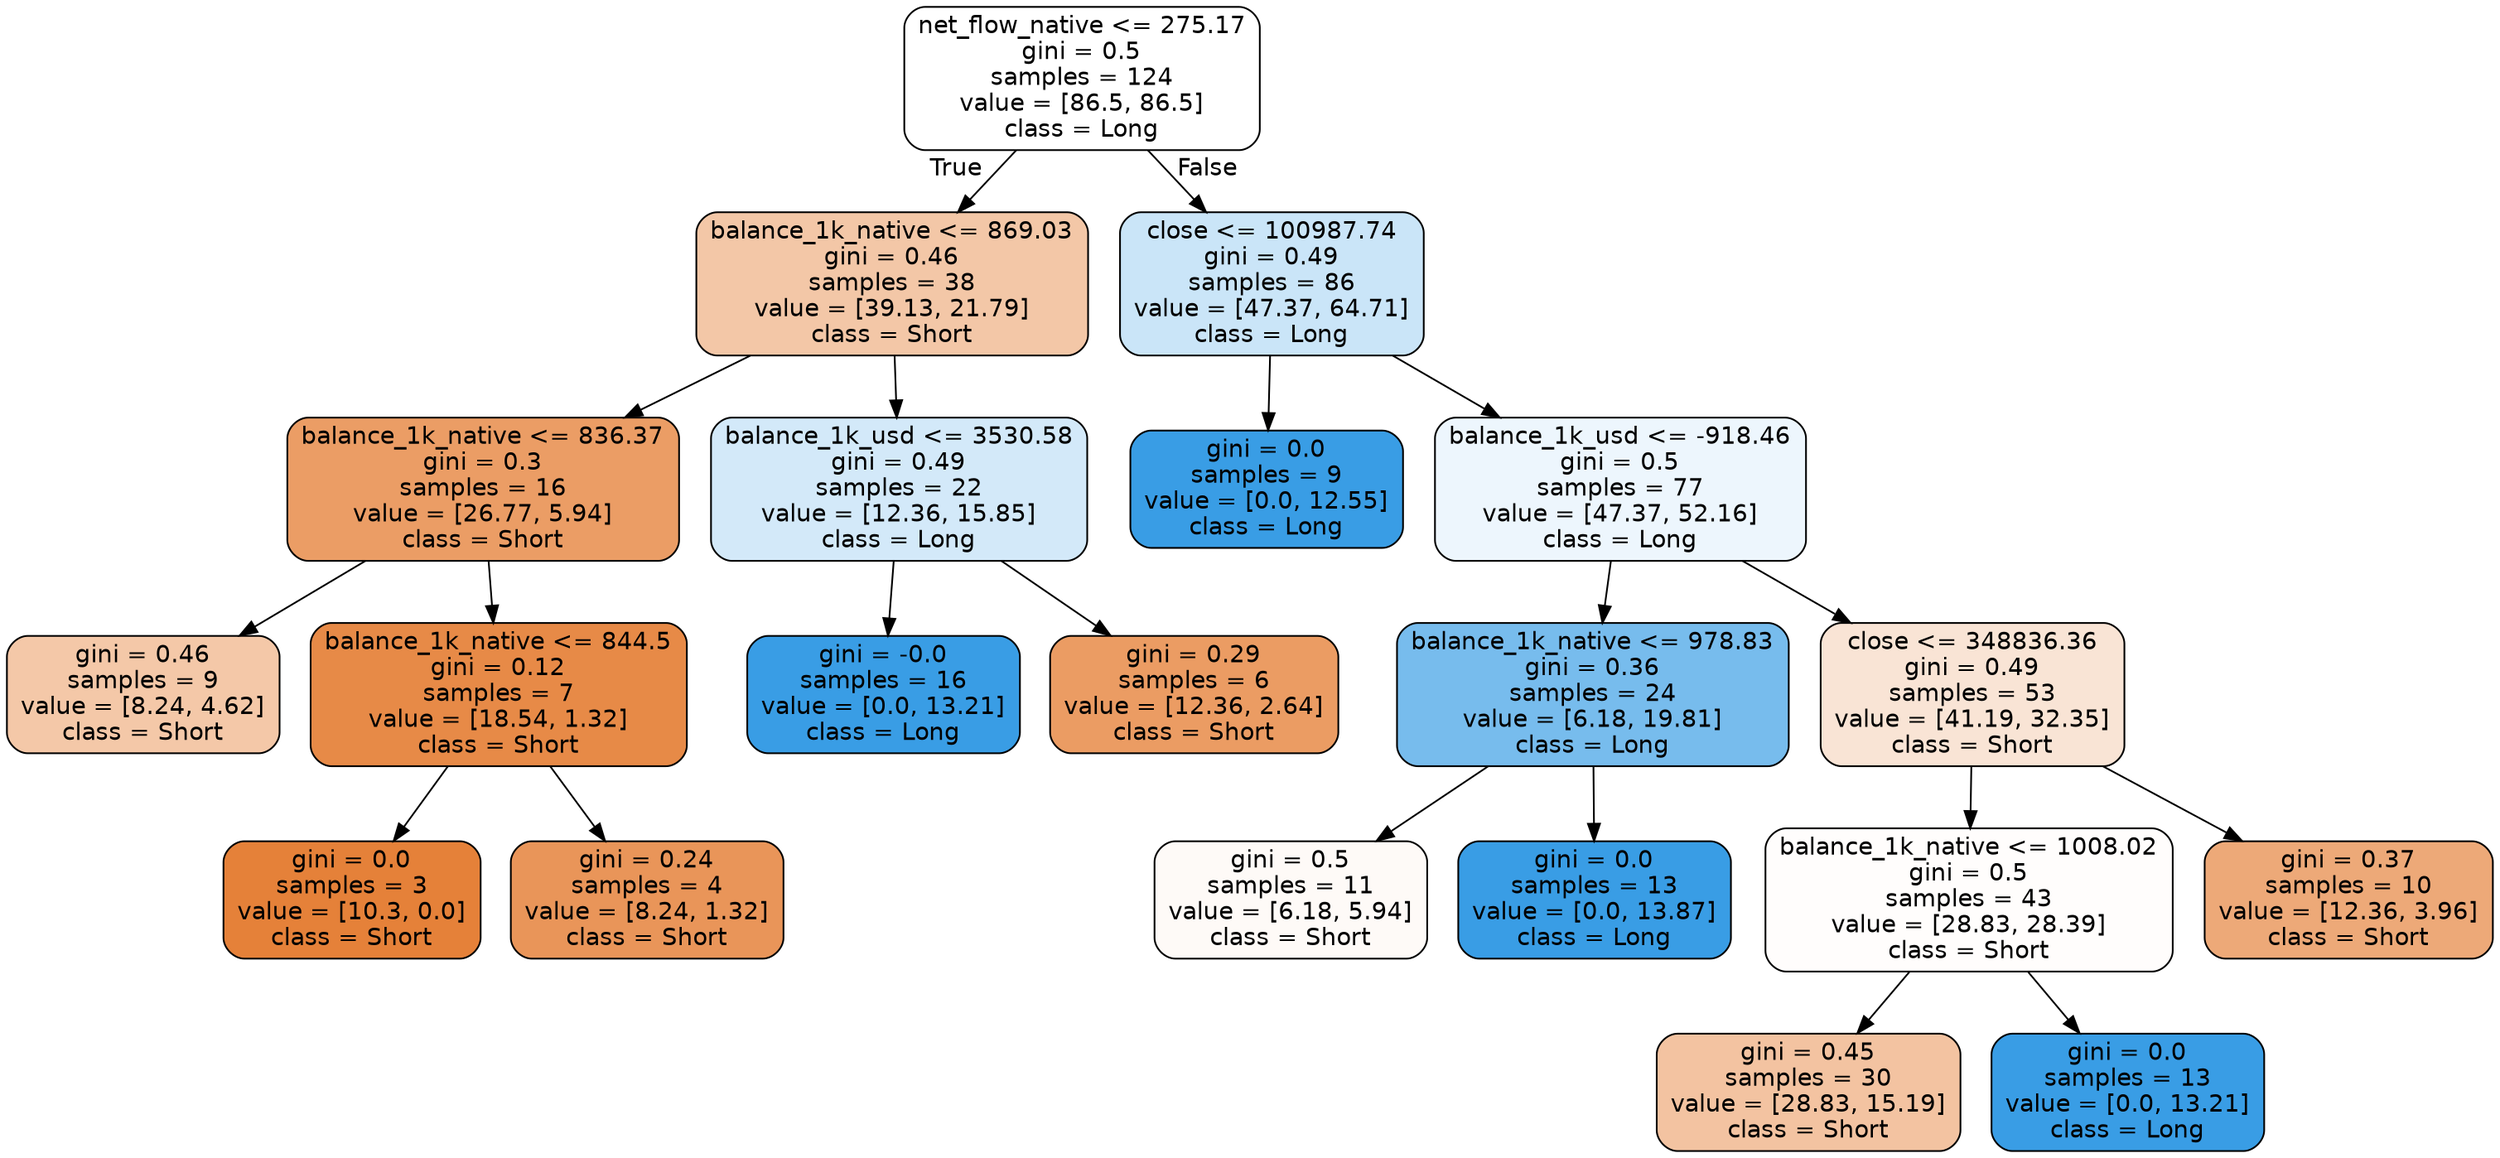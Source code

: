 digraph Tree {
node [shape=box, style="filled, rounded", color="black", fontname="helvetica"] ;
edge [fontname="helvetica"] ;
0 [label="net_flow_native <= 275.17\ngini = 0.5\nsamples = 124\nvalue = [86.5, 86.5]\nclass = Long", fillcolor="#ffffff"] ;
1 [label="balance_1k_native <= 869.03\ngini = 0.46\nsamples = 38\nvalue = [39.13, 21.79]\nclass = Short", fillcolor="#f3c7a7"] ;
0 -> 1 [labeldistance=2.5, labelangle=45, headlabel="True"] ;
2 [label="balance_1k_native <= 836.37\ngini = 0.3\nsamples = 16\nvalue = [26.77, 5.94]\nclass = Short", fillcolor="#eb9d65"] ;
1 -> 2 ;
3 [label="gini = 0.46\nsamples = 9\nvalue = [8.24, 4.62]\nclass = Short", fillcolor="#f4c8a8"] ;
2 -> 3 ;
4 [label="balance_1k_native <= 844.5\ngini = 0.12\nsamples = 7\nvalue = [18.54, 1.32]\nclass = Short", fillcolor="#e78a47"] ;
2 -> 4 ;
5 [label="gini = 0.0\nsamples = 3\nvalue = [10.3, 0.0]\nclass = Short", fillcolor="#e58139"] ;
4 -> 5 ;
6 [label="gini = 0.24\nsamples = 4\nvalue = [8.24, 1.32]\nclass = Short", fillcolor="#e99559"] ;
4 -> 6 ;
7 [label="balance_1k_usd <= 3530.58\ngini = 0.49\nsamples = 22\nvalue = [12.36, 15.85]\nclass = Long", fillcolor="#d3e9f9"] ;
1 -> 7 ;
8 [label="gini = -0.0\nsamples = 16\nvalue = [0.0, 13.21]\nclass = Long", fillcolor="#399de5"] ;
7 -> 8 ;
9 [label="gini = 0.29\nsamples = 6\nvalue = [12.36, 2.64]\nclass = Short", fillcolor="#eb9c63"] ;
7 -> 9 ;
10 [label="close <= 100987.74\ngini = 0.49\nsamples = 86\nvalue = [47.37, 64.71]\nclass = Long", fillcolor="#cae5f8"] ;
0 -> 10 [labeldistance=2.5, labelangle=-45, headlabel="False"] ;
11 [label="gini = 0.0\nsamples = 9\nvalue = [0.0, 12.55]\nclass = Long", fillcolor="#399de5"] ;
10 -> 11 ;
12 [label="balance_1k_usd <= -918.46\ngini = 0.5\nsamples = 77\nvalue = [47.37, 52.16]\nclass = Long", fillcolor="#edf6fd"] ;
10 -> 12 ;
13 [label="balance_1k_native <= 978.83\ngini = 0.36\nsamples = 24\nvalue = [6.18, 19.81]\nclass = Long", fillcolor="#77bced"] ;
12 -> 13 ;
14 [label="gini = 0.5\nsamples = 11\nvalue = [6.18, 5.94]\nclass = Short", fillcolor="#fefaf7"] ;
13 -> 14 ;
15 [label="gini = 0.0\nsamples = 13\nvalue = [0.0, 13.87]\nclass = Long", fillcolor="#399de5"] ;
13 -> 15 ;
16 [label="close <= 348836.36\ngini = 0.49\nsamples = 53\nvalue = [41.19, 32.35]\nclass = Short", fillcolor="#f9e4d5"] ;
12 -> 16 ;
17 [label="balance_1k_native <= 1008.02\ngini = 0.5\nsamples = 43\nvalue = [28.83, 28.39]\nclass = Short", fillcolor="#fffdfc"] ;
16 -> 17 ;
18 [label="gini = 0.45\nsamples = 30\nvalue = [28.83, 15.19]\nclass = Short", fillcolor="#f3c3a1"] ;
17 -> 18 ;
19 [label="gini = 0.0\nsamples = 13\nvalue = [0.0, 13.21]\nclass = Long", fillcolor="#399de5"] ;
17 -> 19 ;
20 [label="gini = 0.37\nsamples = 10\nvalue = [12.36, 3.96]\nclass = Short", fillcolor="#eda978"] ;
16 -> 20 ;
}